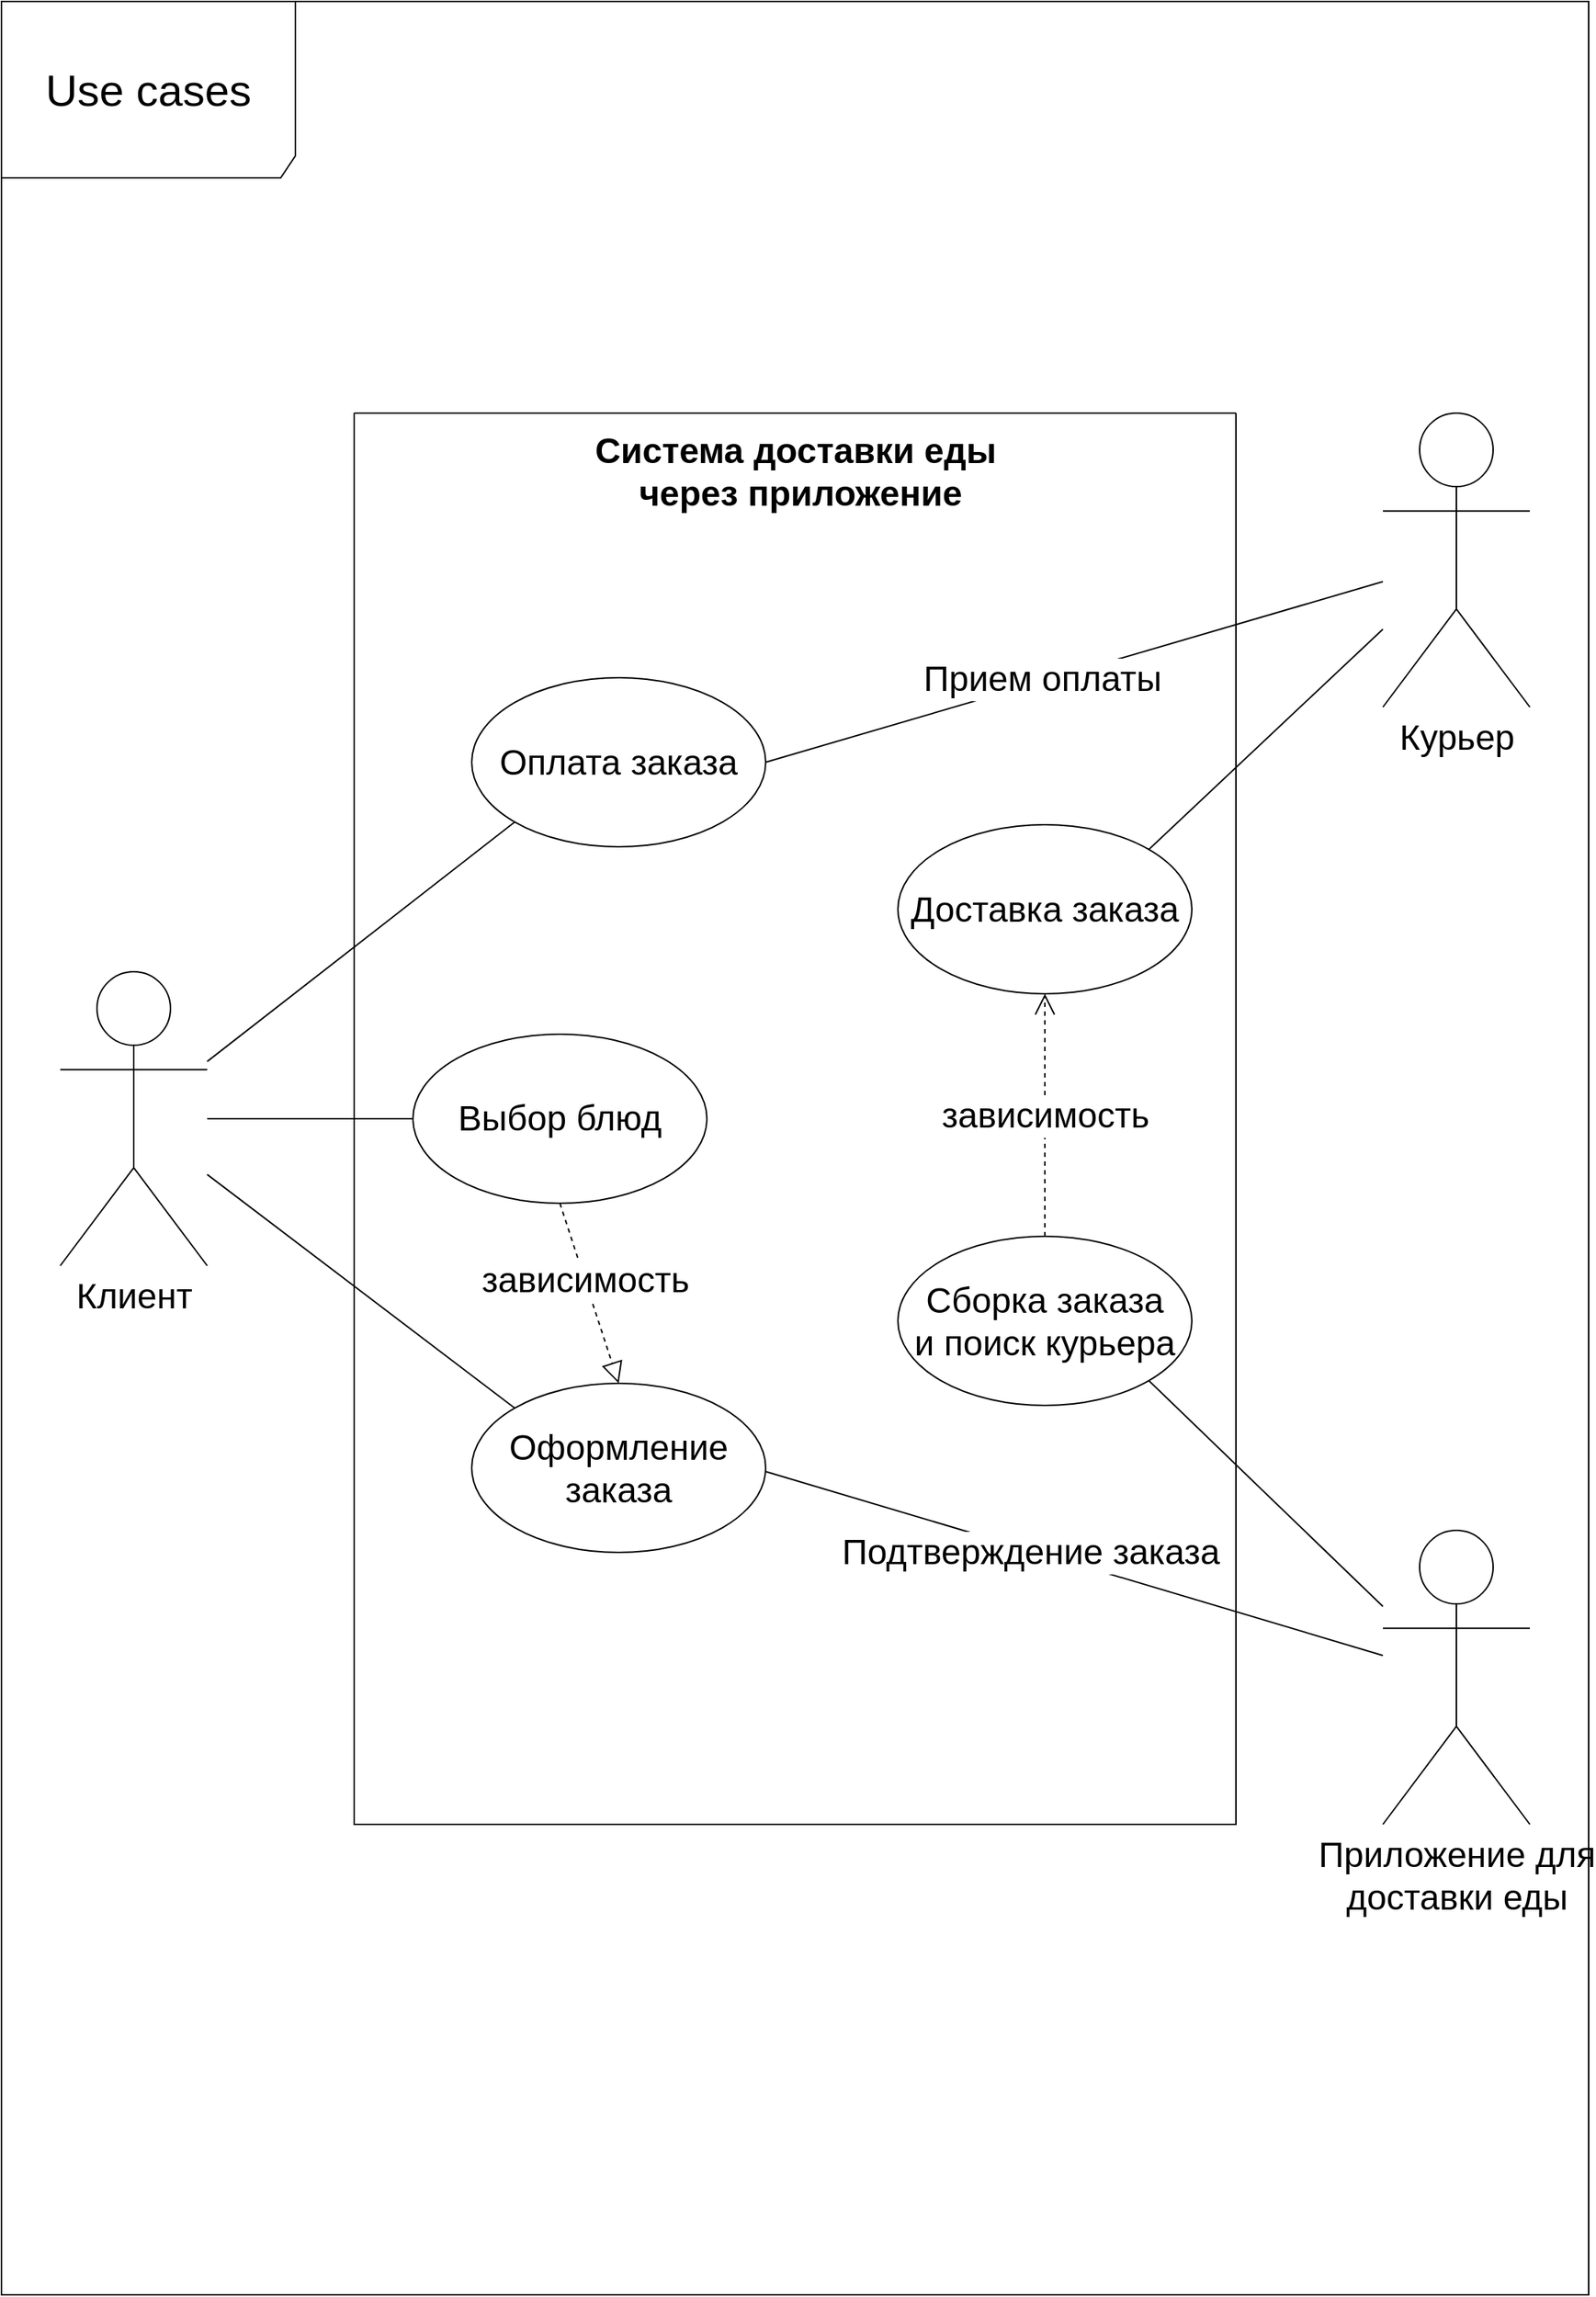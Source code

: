 <mxfile version="24.4.9" type="device" pages="5">
  <diagram id="RNyiHvsn3JSbKHXOfiNb" name="Диаграмма вариантов использования">
    <mxGraphModel dx="2533" dy="1449" grid="1" gridSize="10" guides="1" tooltips="1" connect="1" arrows="1" fold="1" page="1" pageScale="1" pageWidth="1169" pageHeight="1654" math="0" shadow="0">
      <root>
        <mxCell id="0" />
        <mxCell id="1" parent="0" />
        <mxCell id="wqbfkK2eyEjfnoJ2G-vP-2" value="&lt;font style=&quot;font-size: 30px;&quot;&gt;Use cases&lt;/font&gt;" style="shape=umlFrame;whiteSpace=wrap;html=1;pointerEvents=0;width=200;height=120;" parent="1" vertex="1">
          <mxGeometry x="40" y="40" width="1080" height="1560" as="geometry" />
        </mxCell>
        <mxCell id="wqbfkK2eyEjfnoJ2G-vP-3" value="" style="swimlane;startSize=0;" parent="1" vertex="1">
          <mxGeometry x="280" y="320" width="600" height="960" as="geometry">
            <mxRectangle x="300" y="70" width="50" height="40" as="alternateBounds" />
          </mxGeometry>
        </mxCell>
        <mxCell id="X7RTlZl4MFBYNRGvcZKG-4" value="&lt;font style=&quot;font-size: 24px;&quot;&gt;Выбор блюд&lt;/font&gt;" style="ellipse;whiteSpace=wrap;html=1;" parent="wqbfkK2eyEjfnoJ2G-vP-3" vertex="1">
          <mxGeometry x="40" y="422.5" width="200" height="115" as="geometry" />
        </mxCell>
        <mxCell id="X7RTlZl4MFBYNRGvcZKG-13" value="&lt;font style=&quot;font-size: 24px;&quot;&gt;Оформление заказа&lt;/font&gt;" style="ellipse;whiteSpace=wrap;html=1;" parent="wqbfkK2eyEjfnoJ2G-vP-3" vertex="1">
          <mxGeometry x="80" y="660" width="200" height="115" as="geometry" />
        </mxCell>
        <mxCell id="X7RTlZl4MFBYNRGvcZKG-14" value="&lt;font style=&quot;font-size: 24px;&quot;&gt;Оплата заказа&lt;/font&gt;" style="ellipse;whiteSpace=wrap;html=1;" parent="wqbfkK2eyEjfnoJ2G-vP-3" vertex="1">
          <mxGeometry x="80" y="180" width="200" height="115" as="geometry" />
        </mxCell>
        <mxCell id="X7RTlZl4MFBYNRGvcZKG-19" value="&lt;font style=&quot;font-size: 24px;&quot;&gt;Система доставки еды&lt;/font&gt;&lt;div&gt;&lt;font style=&quot;font-size: 24px;&quot;&gt;&amp;nbsp;через приложение&lt;/font&gt;&lt;/div&gt;" style="text;align=center;fontStyle=1;verticalAlign=middle;spacingLeft=3;spacingRight=3;strokeColor=none;rotatable=0;points=[[0,0.5],[1,0.5]];portConstraint=eastwest;html=1;" parent="wqbfkK2eyEjfnoJ2G-vP-3" vertex="1">
          <mxGeometry x="160" width="280" height="80" as="geometry" />
        </mxCell>
        <mxCell id="X7RTlZl4MFBYNRGvcZKG-22" value="" style="endArrow=none;html=1;rounded=0;" parent="wqbfkK2eyEjfnoJ2G-vP-3" target="X7RTlZl4MFBYNRGvcZKG-3" edge="1">
          <mxGeometry width="50" height="50" relative="1" as="geometry">
            <mxPoint x="280" y="720" as="sourcePoint" />
            <mxPoint x="330" y="670" as="targetPoint" />
          </mxGeometry>
        </mxCell>
        <mxCell id="X7RTlZl4MFBYNRGvcZKG-23" value="&lt;font style=&quot;font-size: 24px;&quot;&gt;Подтверждение заказа&lt;/font&gt;" style="edgeLabel;html=1;align=center;verticalAlign=middle;resizable=0;points=[];rotation=0;" parent="X7RTlZl4MFBYNRGvcZKG-22" vertex="1" connectable="0">
          <mxGeometry x="-0.02" y="-2" relative="1" as="geometry">
            <mxPoint x="-25" y="-8" as="offset" />
          </mxGeometry>
        </mxCell>
        <mxCell id="X7RTlZl4MFBYNRGvcZKG-26" value="" style="endArrow=block;dashed=1;endFill=0;endSize=12;html=1;rounded=0;exitX=0.5;exitY=1;exitDx=0;exitDy=0;entryX=0.5;entryY=0;entryDx=0;entryDy=0;" parent="wqbfkK2eyEjfnoJ2G-vP-3" source="X7RTlZl4MFBYNRGvcZKG-4" target="X7RTlZl4MFBYNRGvcZKG-13" edge="1">
          <mxGeometry width="160" relative="1" as="geometry">
            <mxPoint x="210" y="600" as="sourcePoint" />
            <mxPoint x="370" y="600" as="targetPoint" />
          </mxGeometry>
        </mxCell>
        <mxCell id="X7RTlZl4MFBYNRGvcZKG-27" value="&lt;font style=&quot;font-size: 24px;&quot;&gt;зависимость&lt;/font&gt;" style="edgeLabel;html=1;align=center;verticalAlign=middle;resizable=0;points=[];rotation=0;" parent="X7RTlZl4MFBYNRGvcZKG-26" vertex="1" connectable="0">
          <mxGeometry x="-0.143" relative="1" as="geometry">
            <mxPoint as="offset" />
          </mxGeometry>
        </mxCell>
        <mxCell id="X7RTlZl4MFBYNRGvcZKG-28" value="&lt;font style=&quot;font-size: 24px;&quot;&gt;Доставка заказа&lt;/font&gt;" style="ellipse;whiteSpace=wrap;html=1;" parent="wqbfkK2eyEjfnoJ2G-vP-3" vertex="1">
          <mxGeometry x="370" y="280" width="200" height="115" as="geometry" />
        </mxCell>
        <mxCell id="X7RTlZl4MFBYNRGvcZKG-30" value="&lt;font style=&quot;font-size: 24px;&quot;&gt;Сборка заказа&lt;/font&gt;&lt;div&gt;&lt;font style=&quot;font-size: 24px;&quot;&gt;и поиск курьера&lt;/font&gt;&lt;/div&gt;" style="ellipse;whiteSpace=wrap;html=1;" parent="wqbfkK2eyEjfnoJ2G-vP-3" vertex="1">
          <mxGeometry x="370" y="560" width="200" height="115" as="geometry" />
        </mxCell>
        <mxCell id="X7RTlZl4MFBYNRGvcZKG-32" value="&lt;font style=&quot;font-size: 24px;&quot;&gt;зависимость&lt;/font&gt;" style="endArrow=open;endSize=12;dashed=1;html=1;rounded=0;exitX=0.5;exitY=0;exitDx=0;exitDy=0;entryX=0.5;entryY=1;entryDx=0;entryDy=0;" parent="wqbfkK2eyEjfnoJ2G-vP-3" source="X7RTlZl4MFBYNRGvcZKG-30" target="X7RTlZl4MFBYNRGvcZKG-28" edge="1">
          <mxGeometry width="160" relative="1" as="geometry">
            <mxPoint x="490" y="520" as="sourcePoint" />
            <mxPoint x="650" y="520" as="targetPoint" />
          </mxGeometry>
        </mxCell>
        <mxCell id="X7RTlZl4MFBYNRGvcZKG-1" value="&lt;font style=&quot;font-size: 24px;&quot;&gt;Клиент&lt;/font&gt;" style="shape=umlActor;verticalLabelPosition=bottom;verticalAlign=top;html=1;" parent="1" vertex="1">
          <mxGeometry x="80" y="700" width="100" height="200" as="geometry" />
        </mxCell>
        <mxCell id="X7RTlZl4MFBYNRGvcZKG-2" value="&lt;font style=&quot;font-size: 24px;&quot;&gt;Курьер&lt;/font&gt;&lt;div&gt;&lt;br&gt;&lt;/div&gt;" style="shape=umlActor;verticalLabelPosition=bottom;verticalAlign=top;html=1;" parent="1" vertex="1">
          <mxGeometry x="980" y="320" width="100" height="200" as="geometry" />
        </mxCell>
        <mxCell id="X7RTlZl4MFBYNRGvcZKG-3" value="&lt;font style=&quot;font-size: 24px;&quot;&gt;Приложение для&lt;/font&gt;&lt;div&gt;&lt;font style=&quot;font-size: 24px;&quot;&gt;доставки еды&lt;/font&gt;&lt;/div&gt;" style="shape=umlActor;verticalLabelPosition=bottom;verticalAlign=top;html=1;" parent="1" vertex="1">
          <mxGeometry x="980" y="1080" width="100" height="200" as="geometry" />
        </mxCell>
        <mxCell id="X7RTlZl4MFBYNRGvcZKG-12" value="" style="endArrow=none;html=1;rounded=0;entryX=0;entryY=0.5;entryDx=0;entryDy=0;" parent="1" source="X7RTlZl4MFBYNRGvcZKG-1" target="X7RTlZl4MFBYNRGvcZKG-4" edge="1">
          <mxGeometry width="50" height="50" relative="1" as="geometry">
            <mxPoint x="230" y="852" as="sourcePoint" />
            <mxPoint x="280" y="802" as="targetPoint" />
          </mxGeometry>
        </mxCell>
        <mxCell id="X7RTlZl4MFBYNRGvcZKG-17" value="" style="endArrow=none;html=1;rounded=0;entryX=0;entryY=1;entryDx=0;entryDy=0;" parent="1" source="X7RTlZl4MFBYNRGvcZKG-1" target="X7RTlZl4MFBYNRGvcZKG-14" edge="1">
          <mxGeometry width="50" height="50" relative="1" as="geometry">
            <mxPoint x="180" y="800" as="sourcePoint" />
            <mxPoint x="230" y="750" as="targetPoint" />
          </mxGeometry>
        </mxCell>
        <mxCell id="X7RTlZl4MFBYNRGvcZKG-18" value="" style="endArrow=none;html=1;rounded=0;exitX=0;exitY=0;exitDx=0;exitDy=0;" parent="1" source="X7RTlZl4MFBYNRGvcZKG-13" target="X7RTlZl4MFBYNRGvcZKG-1" edge="1">
          <mxGeometry width="50" height="50" relative="1" as="geometry">
            <mxPoint x="180" y="850" as="sourcePoint" />
            <mxPoint x="180" y="800" as="targetPoint" />
          </mxGeometry>
        </mxCell>
        <mxCell id="X7RTlZl4MFBYNRGvcZKG-20" value="" style="endArrow=none;html=1;rounded=0;exitX=1;exitY=0.5;exitDx=0;exitDy=0;" parent="1" source="X7RTlZl4MFBYNRGvcZKG-14" target="X7RTlZl4MFBYNRGvcZKG-2" edge="1">
          <mxGeometry width="50" height="50" relative="1" as="geometry">
            <mxPoint x="560" y="560" as="sourcePoint" />
            <mxPoint x="610" y="510" as="targetPoint" />
          </mxGeometry>
        </mxCell>
        <mxCell id="X7RTlZl4MFBYNRGvcZKG-21" value="&lt;font style=&quot;font-size: 24px;&quot;&gt;Прием оплаты&lt;/font&gt;" style="edgeLabel;html=1;align=center;verticalAlign=middle;resizable=0;points=[];rotation=0;" parent="X7RTlZl4MFBYNRGvcZKG-20" vertex="1" connectable="0">
          <mxGeometry x="-0.106" y="-2" relative="1" as="geometry">
            <mxPoint y="-4" as="offset" />
          </mxGeometry>
        </mxCell>
        <mxCell id="X7RTlZl4MFBYNRGvcZKG-29" value="" style="endArrow=none;html=1;rounded=0;exitX=1;exitY=0;exitDx=0;exitDy=0;" parent="1" source="X7RTlZl4MFBYNRGvcZKG-28" target="X7RTlZl4MFBYNRGvcZKG-2" edge="1">
          <mxGeometry width="50" height="50" relative="1" as="geometry">
            <mxPoint x="890" y="550" as="sourcePoint" />
            <mxPoint x="940" y="500" as="targetPoint" />
          </mxGeometry>
        </mxCell>
        <mxCell id="X7RTlZl4MFBYNRGvcZKG-31" value="" style="endArrow=none;html=1;rounded=0;exitX=1;exitY=1;exitDx=0;exitDy=0;" parent="1" source="X7RTlZl4MFBYNRGvcZKG-30" target="X7RTlZl4MFBYNRGvcZKG-3" edge="1">
          <mxGeometry width="50" height="50" relative="1" as="geometry">
            <mxPoint x="760" y="1060" as="sourcePoint" />
            <mxPoint x="810" y="1010" as="targetPoint" />
          </mxGeometry>
        </mxCell>
      </root>
    </mxGraphModel>
  </diagram>
  <diagram id="G9vaexUMAiHVjo127bpS" name="Диаграмма последовательности">
    <mxGraphModel dx="1239" dy="1383" grid="1" gridSize="10" guides="1" tooltips="1" connect="1" arrows="1" fold="1" page="1" pageScale="1" pageWidth="1169" pageHeight="1654" math="0" shadow="0">
      <root>
        <mxCell id="0" />
        <mxCell id="1" parent="0" />
        <mxCell id="K_4vhsPOtHHyFVv82Tzt-2" value="&lt;font style=&quot;font-size: 24px;&quot;&gt;:Клиент&lt;/font&gt;" style="rounded=0;whiteSpace=wrap;html=1;" vertex="1" parent="1">
          <mxGeometry x="80" y="440" width="200" height="120" as="geometry" />
        </mxCell>
        <mxCell id="K_4vhsPOtHHyFVv82Tzt-4" value="&lt;font style=&quot;font-size: 24px;&quot;&gt;:Курьер&lt;/font&gt;" style="rounded=0;whiteSpace=wrap;html=1;" vertex="1" parent="1">
          <mxGeometry x="480" y="440" width="200" height="120" as="geometry" />
        </mxCell>
        <mxCell id="K_4vhsPOtHHyFVv82Tzt-5" value="&lt;font style=&quot;font-size: 24px;&quot;&gt;:Приложение&lt;/font&gt;" style="rounded=0;whiteSpace=wrap;html=1;" vertex="1" parent="1">
          <mxGeometry x="880" y="440" width="200" height="120" as="geometry" />
        </mxCell>
        <mxCell id="K_4vhsPOtHHyFVv82Tzt-6" value="" style="endArrow=none;dashed=1;html=1;dashPattern=1 3;strokeWidth=2;rounded=0;entryX=0.5;entryY=1;entryDx=0;entryDy=0;" edge="1" parent="1" target="K_4vhsPOtHHyFVv82Tzt-2">
          <mxGeometry width="50" height="50" relative="1" as="geometry">
            <mxPoint x="180" y="1000" as="sourcePoint" />
            <mxPoint x="720" y="550" as="targetPoint" />
          </mxGeometry>
        </mxCell>
        <mxCell id="K_4vhsPOtHHyFVv82Tzt-7" value="" style="endArrow=none;dashed=1;html=1;dashPattern=1 3;strokeWidth=2;rounded=0;entryX=0.5;entryY=1;entryDx=0;entryDy=0;" edge="1" parent="1">
          <mxGeometry width="50" height="50" relative="1" as="geometry">
            <mxPoint x="579.17" y="1000" as="sourcePoint" />
            <mxPoint x="579.17" y="560" as="targetPoint" />
          </mxGeometry>
        </mxCell>
        <mxCell id="K_4vhsPOtHHyFVv82Tzt-8" value="" style="endArrow=none;dashed=1;html=1;dashPattern=1 3;strokeWidth=2;rounded=0;entryX=0.5;entryY=1;entryDx=0;entryDy=0;" edge="1" parent="1">
          <mxGeometry width="50" height="50" relative="1" as="geometry">
            <mxPoint x="979.17" y="1000" as="sourcePoint" />
            <mxPoint x="979.17" y="560" as="targetPoint" />
          </mxGeometry>
        </mxCell>
        <mxCell id="K_4vhsPOtHHyFVv82Tzt-9" value="" style="endArrow=classic;html=1;rounded=0;" edge="1" parent="1">
          <mxGeometry width="50" height="50" relative="1" as="geometry">
            <mxPoint x="180" y="640" as="sourcePoint" />
            <mxPoint x="980" y="640" as="targetPoint" />
          </mxGeometry>
        </mxCell>
        <mxCell id="K_4vhsPOtHHyFVv82Tzt-10" value="&lt;font style=&quot;font-size: 14px;&quot;&gt;Оформляет и оплачивает заказ&lt;/font&gt;" style="text;align=center;fontStyle=1;verticalAlign=middle;spacingLeft=3;spacingRight=3;strokeColor=none;rotatable=0;points=[[0,0.5],[1,0.5]];portConstraint=eastwest;html=1;" vertex="1" parent="1">
          <mxGeometry x="350" y="590" width="80" height="26" as="geometry" />
        </mxCell>
        <mxCell id="K_4vhsPOtHHyFVv82Tzt-11" value="&lt;font style=&quot;font-size: 14px;&quot;&gt;Подтверждает заказ, передает ресторану,&lt;/font&gt;&lt;div&gt;&lt;font style=&quot;font-size: 14px;&quot;&gt;назначает курьера и выдает ему заказ&lt;/font&gt;&lt;/div&gt;" style="text;align=center;fontStyle=1;verticalAlign=middle;spacingLeft=3;spacingRight=3;strokeColor=none;rotatable=0;points=[[0,0.5],[1,0.5]];portConstraint=eastwest;html=1;" vertex="1" parent="1">
          <mxGeometry x="740" y="670" width="80" height="26" as="geometry" />
        </mxCell>
        <mxCell id="K_4vhsPOtHHyFVv82Tzt-12" value="" style="endArrow=classic;html=1;rounded=0;" edge="1" parent="1">
          <mxGeometry width="50" height="50" relative="1" as="geometry">
            <mxPoint x="980" y="720" as="sourcePoint" />
            <mxPoint x="580" y="720" as="targetPoint" />
          </mxGeometry>
        </mxCell>
        <mxCell id="K_4vhsPOtHHyFVv82Tzt-13" value="" style="endArrow=classic;html=1;rounded=0;" edge="1" parent="1">
          <mxGeometry width="50" height="50" relative="1" as="geometry">
            <mxPoint x="580" y="800" as="sourcePoint" />
            <mxPoint x="180" y="800" as="targetPoint" />
          </mxGeometry>
        </mxCell>
        <mxCell id="K_4vhsPOtHHyFVv82Tzt-14" value="&lt;span style=&quot;font-size: 14px;&quot;&gt;Доставка заказа&lt;/span&gt;" style="text;align=center;fontStyle=1;verticalAlign=middle;spacingLeft=3;spacingRight=3;strokeColor=none;rotatable=0;points=[[0,0.5],[1,0.5]];portConstraint=eastwest;html=1;" vertex="1" parent="1">
          <mxGeometry x="350" y="750" width="80" height="26" as="geometry" />
        </mxCell>
        <mxCell id="K_4vhsPOtHHyFVv82Tzt-15" value="" style="endArrow=classic;html=1;rounded=0;" edge="1" parent="1">
          <mxGeometry width="50" height="50" relative="1" as="geometry">
            <mxPoint x="580" y="880" as="sourcePoint" />
            <mxPoint x="980" y="880" as="targetPoint" />
          </mxGeometry>
        </mxCell>
        <mxCell id="K_4vhsPOtHHyFVv82Tzt-16" value="&lt;font style=&quot;font-size: 14px;&quot;&gt;Закрытие заказа&lt;/font&gt;" style="text;align=center;fontStyle=1;verticalAlign=middle;spacingLeft=3;spacingRight=3;strokeColor=none;rotatable=0;points=[[0,0.5],[1,0.5]];portConstraint=eastwest;html=1;" vertex="1" parent="1">
          <mxGeometry x="740" y="827" width="80" height="26" as="geometry" />
        </mxCell>
        <mxCell id="K_4vhsPOtHHyFVv82Tzt-17" value="" style="endArrow=classic;html=1;rounded=0;" edge="1" parent="1">
          <mxGeometry width="50" height="50" relative="1" as="geometry">
            <mxPoint x="180" y="960" as="sourcePoint" />
            <mxPoint x="980" y="960" as="targetPoint" />
          </mxGeometry>
        </mxCell>
        <mxCell id="K_4vhsPOtHHyFVv82Tzt-18" value="&lt;font style=&quot;font-size: 14px;&quot;&gt;Подтверждение получения заказа&lt;/font&gt;" style="text;align=center;fontStyle=1;verticalAlign=middle;spacingLeft=3;spacingRight=3;strokeColor=none;rotatable=0;points=[[0,0.5],[1,0.5]];portConstraint=eastwest;html=1;" vertex="1" parent="1">
          <mxGeometry x="350" y="910" width="80" height="26" as="geometry" />
        </mxCell>
      </root>
    </mxGraphModel>
  </diagram>
  <diagram name="Диаграмма состояний заказа" id="GkA0v80mf-mB7PMir02T">
    <mxGraphModel dx="1239" dy="1383" grid="1" gridSize="10" guides="1" tooltips="1" connect="1" arrows="1" fold="1" page="1" pageScale="1" pageWidth="1169" pageHeight="1654" math="0" shadow="0">
      <root>
        <mxCell id="0" />
        <mxCell id="1" parent="0" />
        <mxCell id="teliJcFGvKFgrDgk7aVS-27" value="" style="edgeStyle=orthogonalEdgeStyle;rounded=0;orthogonalLoop=1;jettySize=auto;html=1;" edge="1" parent="1">
          <mxGeometry relative="1" as="geometry">
            <mxPoint x="160" y="420" as="sourcePoint" />
            <mxPoint x="280" y="420" as="targetPoint" />
          </mxGeometry>
        </mxCell>
        <mxCell id="teliJcFGvKFgrDgk7aVS-28" style="edgeStyle=orthogonalEdgeStyle;rounded=0;orthogonalLoop=1;jettySize=auto;html=1;entryX=0;entryY=0.5;entryDx=0;entryDy=0;" edge="1" parent="1">
          <mxGeometry relative="1" as="geometry">
            <mxPoint x="400" y="420" as="sourcePoint" />
            <mxPoint x="520" y="420" as="targetPoint" />
          </mxGeometry>
        </mxCell>
        <mxCell id="teliJcFGvKFgrDgk7aVS-29" style="edgeStyle=orthogonalEdgeStyle;rounded=0;orthogonalLoop=1;jettySize=auto;html=1;entryX=0;entryY=0.5;entryDx=0;entryDy=0;" edge="1" parent="1">
          <mxGeometry relative="1" as="geometry">
            <mxPoint x="640" y="420" as="sourcePoint" />
            <mxPoint x="760" y="420" as="targetPoint" />
          </mxGeometry>
        </mxCell>
        <mxCell id="teliJcFGvKFgrDgk7aVS-30" style="edgeStyle=orthogonalEdgeStyle;rounded=0;orthogonalLoop=1;jettySize=auto;html=1;entryX=0;entryY=0.5;entryDx=0;entryDy=0;" edge="1" parent="1">
          <mxGeometry relative="1" as="geometry">
            <mxPoint x="880" y="420" as="sourcePoint" />
            <mxPoint x="1000" y="420" as="targetPoint" />
          </mxGeometry>
        </mxCell>
        <mxCell id="teliJcFGvKFgrDgk7aVS-18" style="edgeStyle=orthogonalEdgeStyle;rounded=0;orthogonalLoop=1;jettySize=auto;html=1;exitX=0.5;exitY=1;exitDx=0;exitDy=0;" edge="1" parent="1">
          <mxGeometry relative="1" as="geometry">
            <mxPoint x="820" y="450" as="sourcePoint" />
            <mxPoint x="820" y="450" as="targetPoint" />
          </mxGeometry>
        </mxCell>
        <mxCell id="teliJcFGvKFgrDgk7aVS-31" style="edgeStyle=orthogonalEdgeStyle;rounded=0;orthogonalLoop=1;jettySize=auto;html=1;entryX=0.5;entryY=1;entryDx=0;entryDy=0;" edge="1" parent="1" target="teliJcFGvKFgrDgk7aVS-22">
          <mxGeometry relative="1" as="geometry">
            <mxPoint x="1060" y="390" as="sourcePoint" />
          </mxGeometry>
        </mxCell>
        <mxCell id="teliJcFGvKFgrDgk7aVS-22" value="" style="ellipse;html=1;shape=endState;fillColor=#000000;strokeColor=#ff0000;" vertex="1" parent="1">
          <mxGeometry x="1045" y="300" width="30" height="30" as="geometry" />
        </mxCell>
        <mxCell id="teliJcFGvKFgrDgk7aVS-23" style="edgeStyle=orthogonalEdgeStyle;rounded=0;orthogonalLoop=1;jettySize=auto;html=1;exitX=0.5;exitY=1;exitDx=0;exitDy=0;" edge="1" parent="1">
          <mxGeometry relative="1" as="geometry">
            <mxPoint x="100" y="450" as="sourcePoint" />
            <mxPoint x="100" y="450" as="targetPoint" />
          </mxGeometry>
        </mxCell>
        <mxCell id="teliJcFGvKFgrDgk7aVS-24" value="" style="ellipse;html=1;shape=startState;fillColor=#000000;strokeColor=#ff0000;" vertex="1" parent="1">
          <mxGeometry x="85" y="300" width="30" height="30" as="geometry" />
        </mxCell>
        <mxCell id="teliJcFGvKFgrDgk7aVS-25" value="" style="edgeStyle=orthogonalEdgeStyle;html=1;verticalAlign=bottom;endArrow=open;endSize=8;strokeColor=#ff0000;rounded=0;" edge="1" source="teliJcFGvKFgrDgk7aVS-24" parent="1">
          <mxGeometry relative="1" as="geometry">
            <mxPoint x="100" y="390" as="targetPoint" />
          </mxGeometry>
        </mxCell>
        <mxCell id="teliJcFGvKFgrDgk7aVS-32" value="&lt;font style=&quot;font-size: 12px;&quot;&gt;Оплата заказа&lt;/font&gt;" style="text;strokeColor=none;fillColor=none;html=1;fontSize=24;fontStyle=1;verticalAlign=middle;align=center;" vertex="1" parent="1">
          <mxGeometry x="170" y="350" width="100" height="40" as="geometry" />
        </mxCell>
        <mxCell id="teliJcFGvKFgrDgk7aVS-33" value="&lt;font style=&quot;font-size: 12px;&quot;&gt;Приготовление&lt;/font&gt;&lt;span style=&quot;font-size: 12px; background-color: initial;&quot;&gt;&amp;nbsp;заказа&lt;/span&gt;" style="text;strokeColor=none;fillColor=none;html=1;fontSize=24;fontStyle=1;verticalAlign=middle;align=center;" vertex="1" parent="1">
          <mxGeometry x="410" y="350" width="100" height="40" as="geometry" />
        </mxCell>
        <mxCell id="teliJcFGvKFgrDgk7aVS-34" value="&lt;font style=&quot;font-size: 12px;&quot;&gt;Передача заказа курьеру&lt;/font&gt;" style="text;strokeColor=none;fillColor=none;html=1;fontSize=24;fontStyle=1;verticalAlign=middle;align=center;" vertex="1" parent="1">
          <mxGeometry x="650" y="350" width="100" height="40" as="geometry" />
        </mxCell>
        <mxCell id="teliJcFGvKFgrDgk7aVS-35" value="&lt;font style=&quot;font-size: 12px;&quot;&gt;Передача заказа клиенту&lt;/font&gt;" style="text;strokeColor=none;fillColor=none;html=1;fontSize=24;fontStyle=1;verticalAlign=middle;align=center;" vertex="1" parent="1">
          <mxGeometry x="890" y="350" width="100" height="40" as="geometry" />
        </mxCell>
        <mxCell id="teliJcFGvKFgrDgk7aVS-36" value="Создан" style="rounded=1;whiteSpace=wrap;html=1;" vertex="1" parent="1">
          <mxGeometry x="40" y="390" width="120" height="60" as="geometry" />
        </mxCell>
        <mxCell id="teliJcFGvKFgrDgk7aVS-37" value="В обработке" style="rounded=1;whiteSpace=wrap;html=1;" vertex="1" parent="1">
          <mxGeometry x="280" y="390" width="120" height="60" as="geometry" />
        </mxCell>
        <mxCell id="teliJcFGvKFgrDgk7aVS-38" value="Готовится к доставке" style="rounded=1;whiteSpace=wrap;html=1;" vertex="1" parent="1">
          <mxGeometry x="520" y="390" width="120" height="60" as="geometry" />
        </mxCell>
        <mxCell id="teliJcFGvKFgrDgk7aVS-39" value="На доставке" style="rounded=1;whiteSpace=wrap;html=1;" vertex="1" parent="1">
          <mxGeometry x="760" y="390" width="120" height="60" as="geometry" />
        </mxCell>
        <mxCell id="teliJcFGvKFgrDgk7aVS-40" value="Доставлен" style="rounded=1;whiteSpace=wrap;html=1;" vertex="1" parent="1">
          <mxGeometry x="1000" y="390" width="120" height="60" as="geometry" />
        </mxCell>
      </root>
    </mxGraphModel>
  </diagram>
  <diagram id="6Yarxuc8tI2pEMtDQE-m" name="Диаграмма деятельности">
    <mxGraphModel dx="1239" dy="1383" grid="1" gridSize="10" guides="1" tooltips="1" connect="1" arrows="1" fold="1" page="1" pageScale="1" pageWidth="1169" pageHeight="1654" math="0" shadow="0">
      <root>
        <mxCell id="0" />
        <mxCell id="1" parent="0" />
        <mxCell id="GtKKahurEuzS48HFBhFl-7" value="" style="ellipse;html=1;shape=startState;fillColor=#000000;strokeColor=#ff0000;" vertex="1" parent="1">
          <mxGeometry x="40" y="760" width="40" height="40" as="geometry" />
        </mxCell>
        <mxCell id="GtKKahurEuzS48HFBhFl-8" value="" style="edgeStyle=orthogonalEdgeStyle;html=1;verticalAlign=bottom;endArrow=open;endSize=8;strokeColor=#ff0000;rounded=0;exitX=1;exitY=0.5;exitDx=0;exitDy=0;" edge="1" source="GtKKahurEuzS48HFBhFl-7" parent="1">
          <mxGeometry relative="1" as="geometry">
            <mxPoint x="160" y="780" as="targetPoint" />
          </mxGeometry>
        </mxCell>
        <mxCell id="GtKKahurEuzS48HFBhFl-9" value="&lt;font style=&quot;font-size: 16px;&quot;&gt;Добавление блюд&lt;/font&gt;&lt;div&gt;&lt;font size=&quot;3&quot;&gt;в корзину заказа&lt;/font&gt;&lt;/div&gt;" style="rounded=1;whiteSpace=wrap;html=1;" vertex="1" parent="1">
          <mxGeometry x="160" y="740" width="160" height="80" as="geometry" />
        </mxCell>
        <mxCell id="GtKKahurEuzS48HFBhFl-10" value="" style="endArrow=classic;html=1;rounded=0;exitX=1;exitY=0.5;exitDx=0;exitDy=0;" edge="1" parent="1" source="GtKKahurEuzS48HFBhFl-9">
          <mxGeometry width="50" height="50" relative="1" as="geometry">
            <mxPoint x="540" y="890" as="sourcePoint" />
            <mxPoint x="400" y="780" as="targetPoint" />
          </mxGeometry>
        </mxCell>
        <mxCell id="GtKKahurEuzS48HFBhFl-18" style="edgeStyle=orthogonalEdgeStyle;rounded=0;orthogonalLoop=1;jettySize=auto;html=1;" edge="1" parent="1" source="GtKKahurEuzS48HFBhFl-14" target="GtKKahurEuzS48HFBhFl-15">
          <mxGeometry relative="1" as="geometry" />
        </mxCell>
        <mxCell id="GtKKahurEuzS48HFBhFl-14" value="&lt;font size=&quot;3&quot;&gt;Подтверждение&lt;/font&gt;&lt;div&gt;&lt;font size=&quot;3&quot;&gt;заказа&lt;/font&gt;&lt;/div&gt;" style="rounded=1;whiteSpace=wrap;html=1;" vertex="1" parent="1">
          <mxGeometry x="400" y="740" width="160" height="80" as="geometry" />
        </mxCell>
        <mxCell id="GtKKahurEuzS48HFBhFl-15" value="&lt;font style=&quot;font-size: 16px;&quot;&gt;Заказ&lt;/font&gt;&lt;div&gt;&lt;font style=&quot;font-size: 16px;&quot;&gt;сформирован верно?&lt;/font&gt;&lt;/div&gt;" style="rhombus;whiteSpace=wrap;html=1;fontColor=#000000;fillColor=#ffffc0;strokeColor=#ff0000;" vertex="1" parent="1">
          <mxGeometry x="625" y="732.5" width="160" height="95" as="geometry" />
        </mxCell>
        <mxCell id="GtKKahurEuzS48HFBhFl-16" value="no" style="edgeStyle=orthogonalEdgeStyle;html=1;align=left;verticalAlign=bottom;endArrow=open;endSize=8;strokeColor=#ff0000;rounded=0;exitX=0.5;exitY=0;exitDx=0;exitDy=0;" edge="1" source="GtKKahurEuzS48HFBhFl-15" parent="1">
          <mxGeometry x="-1" relative="1" as="geometry">
            <mxPoint x="705" y="680" as="targetPoint" />
          </mxGeometry>
        </mxCell>
        <mxCell id="GtKKahurEuzS48HFBhFl-17" value="yes" style="edgeStyle=orthogonalEdgeStyle;html=1;align=left;verticalAlign=top;endArrow=open;endSize=8;strokeColor=#ff0000;rounded=0;" edge="1" source="GtKKahurEuzS48HFBhFl-15" parent="1">
          <mxGeometry x="-1" relative="1" as="geometry">
            <mxPoint x="840" y="780" as="targetPoint" />
          </mxGeometry>
        </mxCell>
        <mxCell id="GtKKahurEuzS48HFBhFl-20" style="edgeStyle=orthogonalEdgeStyle;rounded=0;orthogonalLoop=1;jettySize=auto;html=1;entryX=0.5;entryY=0;entryDx=0;entryDy=0;" edge="1" parent="1" source="GtKKahurEuzS48HFBhFl-19" target="GtKKahurEuzS48HFBhFl-14">
          <mxGeometry relative="1" as="geometry" />
        </mxCell>
        <mxCell id="GtKKahurEuzS48HFBhFl-19" value="&lt;font size=&quot;3&quot;&gt;Изменение блюд&lt;/font&gt;&lt;div&gt;&lt;font size=&quot;3&quot;&gt;в корзине&lt;/font&gt;&lt;/div&gt;" style="rounded=1;whiteSpace=wrap;html=1;" vertex="1" parent="1">
          <mxGeometry x="625" y="600" width="160" height="80" as="geometry" />
        </mxCell>
        <mxCell id="GtKKahurEuzS48HFBhFl-22" style="edgeStyle=orthogonalEdgeStyle;rounded=0;orthogonalLoop=1;jettySize=auto;html=1;entryX=0.5;entryY=0;entryDx=0;entryDy=0;" edge="1" parent="1" source="GtKKahurEuzS48HFBhFl-21" target="GtKKahurEuzS48HFBhFl-28">
          <mxGeometry relative="1" as="geometry">
            <mxPoint x="920" y="880" as="targetPoint" />
          </mxGeometry>
        </mxCell>
        <mxCell id="GtKKahurEuzS48HFBhFl-21" value="&lt;font size=&quot;3&quot;&gt;Оплата заказа&lt;/font&gt;" style="rounded=1;whiteSpace=wrap;html=1;" vertex="1" parent="1">
          <mxGeometry x="840" y="740" width="160" height="80" as="geometry" />
        </mxCell>
        <mxCell id="GtKKahurEuzS48HFBhFl-31" style="edgeStyle=orthogonalEdgeStyle;rounded=0;orthogonalLoop=1;jettySize=auto;html=1;entryX=1;entryY=0.5;entryDx=0;entryDy=0;" edge="1" parent="1" source="GtKKahurEuzS48HFBhFl-28" target="GtKKahurEuzS48HFBhFl-30">
          <mxGeometry relative="1" as="geometry" />
        </mxCell>
        <mxCell id="GtKKahurEuzS48HFBhFl-28" value="" style="rhombus;whiteSpace=wrap;html=1;" vertex="1" parent="1">
          <mxGeometry x="890" y="897.5" width="60" height="80" as="geometry" />
        </mxCell>
        <mxCell id="GtKKahurEuzS48HFBhFl-33" style="edgeStyle=orthogonalEdgeStyle;rounded=0;orthogonalLoop=1;jettySize=auto;html=1;" edge="1" parent="1" source="GtKKahurEuzS48HFBhFl-30" target="GtKKahurEuzS48HFBhFl-32">
          <mxGeometry relative="1" as="geometry" />
        </mxCell>
        <mxCell id="GtKKahurEuzS48HFBhFl-30" value="&lt;font size=&quot;3&quot;&gt;Выдача задачи курьеру&lt;/font&gt;" style="rounded=1;whiteSpace=wrap;html=1;" vertex="1" parent="1">
          <mxGeometry x="640" y="897.5" width="160" height="80" as="geometry" />
        </mxCell>
        <mxCell id="GtKKahurEuzS48HFBhFl-42" style="edgeStyle=orthogonalEdgeStyle;rounded=0;orthogonalLoop=1;jettySize=auto;html=1;entryX=1;entryY=0.5;entryDx=0;entryDy=0;" edge="1" parent="1" source="GtKKahurEuzS48HFBhFl-32" target="GtKKahurEuzS48HFBhFl-39">
          <mxGeometry relative="1" as="geometry" />
        </mxCell>
        <mxCell id="GtKKahurEuzS48HFBhFl-32" value="&lt;font size=&quot;3&quot;&gt;Доставка заказа&lt;/font&gt;" style="rounded=1;whiteSpace=wrap;html=1;" vertex="1" parent="1">
          <mxGeometry x="400" y="897.5" width="160" height="80" as="geometry" />
        </mxCell>
        <mxCell id="GtKKahurEuzS48HFBhFl-39" value="&lt;font style=&quot;font-size: 16px;&quot;&gt;Заказ доставлен?&lt;/font&gt;" style="rhombus;whiteSpace=wrap;html=1;fontColor=#000000;fillColor=#ffffc0;strokeColor=#ff0000;" vertex="1" parent="1">
          <mxGeometry x="160" y="890" width="160" height="95" as="geometry" />
        </mxCell>
        <mxCell id="GtKKahurEuzS48HFBhFl-40" value="no" style="edgeStyle=orthogonalEdgeStyle;html=1;align=left;verticalAlign=bottom;endArrow=open;endSize=8;strokeColor=#ff0000;rounded=0;exitX=0.5;exitY=1;exitDx=0;exitDy=0;" edge="1" source="GtKKahurEuzS48HFBhFl-39" parent="1">
          <mxGeometry x="-0.422" y="5" relative="1" as="geometry">
            <mxPoint x="840" y="1080" as="targetPoint" />
            <Array as="points">
              <mxPoint x="240" y="1050" />
              <mxPoint x="240" y="1050" />
            </Array>
            <mxPoint as="offset" />
          </mxGeometry>
        </mxCell>
        <mxCell id="GtKKahurEuzS48HFBhFl-41" value="yes" style="edgeStyle=orthogonalEdgeStyle;html=1;align=left;verticalAlign=top;endArrow=open;endSize=8;strokeColor=#ff0000;rounded=0;exitX=0;exitY=0.5;exitDx=0;exitDy=0;" edge="1" source="GtKKahurEuzS48HFBhFl-39" parent="1">
          <mxGeometry x="-0.826" y="10" relative="1" as="geometry">
            <mxPoint x="80" y="1057.5" as="targetPoint" />
            <mxPoint as="offset" />
          </mxGeometry>
        </mxCell>
        <mxCell id="GtKKahurEuzS48HFBhFl-44" value="" style="ellipse;html=1;shape=endState;fillColor=#000000;strokeColor=#ff0000;" vertex="1" parent="1">
          <mxGeometry x="60" y="1060" width="40" height="40" as="geometry" />
        </mxCell>
        <mxCell id="GtKKahurEuzS48HFBhFl-46" style="edgeStyle=orthogonalEdgeStyle;rounded=0;orthogonalLoop=1;jettySize=auto;html=1;entryX=0.5;entryY=1;entryDx=0;entryDy=0;" edge="1" parent="1" source="GtKKahurEuzS48HFBhFl-45" target="GtKKahurEuzS48HFBhFl-28">
          <mxGeometry relative="1" as="geometry" />
        </mxCell>
        <mxCell id="GtKKahurEuzS48HFBhFl-45" value="&lt;font size=&quot;3&quot;&gt;Разбирательство с курьером&lt;/font&gt;" style="rounded=1;whiteSpace=wrap;html=1;" vertex="1" parent="1">
          <mxGeometry x="840" y="1040" width="160" height="80" as="geometry" />
        </mxCell>
      </root>
    </mxGraphModel>
  </diagram>
  <diagram id="ZH4My9SQ-pIcHzUaltlB" name="Диаграмма классов">
    <mxGraphModel dx="1802" dy="2011" grid="1" gridSize="10" guides="1" tooltips="1" connect="1" arrows="1" fold="1" page="1" pageScale="1" pageWidth="1169" pageHeight="1654" math="0" shadow="0">
      <root>
        <mxCell id="0" />
        <mxCell id="1" parent="0" />
        <mxCell id="koQKafnFAOBbo9mH46HJ-1" value="Приложение" style="swimlane;fontStyle=0;align=center;verticalAlign=top;childLayout=stackLayout;horizontal=1;startSize=55;horizontalStack=0;resizeParent=1;resizeParentMax=0;resizeLast=0;collapsible=0;marginBottom=0;html=1;whiteSpace=wrap;" vertex="1" parent="1">
          <mxGeometry x="525" y="599" width="140" height="125" as="geometry" />
        </mxCell>
        <mxCell id="koQKafnFAOBbo9mH46HJ-2" value="&lt;div&gt;+Id: int&lt;/div&gt;&lt;div&gt;+Название: string&lt;/div&gt;+Версия: int" style="text;html=1;strokeColor=none;fillColor=none;align=left;verticalAlign=middle;spacingLeft=4;spacingRight=4;overflow=hidden;rotatable=0;points=[[0,0.5],[1,0.5]];portConstraint=eastwest;whiteSpace=wrap;" vertex="1" parent="koQKafnFAOBbo9mH46HJ-1">
          <mxGeometry y="55" width="140" height="45" as="geometry" />
        </mxCell>
        <mxCell id="koQKafnFAOBbo9mH46HJ-3" value="" style="line;strokeWidth=1;fillColor=none;align=left;verticalAlign=middle;spacingTop=-1;spacingLeft=3;spacingRight=3;rotatable=0;labelPosition=right;points=[];portConstraint=eastwest;" vertex="1" parent="koQKafnFAOBbo9mH46HJ-1">
          <mxGeometry y="100" width="140" height="25" as="geometry" />
        </mxCell>
        <mxCell id="koQKafnFAOBbo9mH46HJ-4" value="Курьер" style="swimlane;fontStyle=0;align=center;verticalAlign=top;childLayout=stackLayout;horizontal=1;startSize=55;horizontalStack=0;resizeParent=1;resizeParentMax=0;resizeLast=0;collapsible=0;marginBottom=0;html=1;whiteSpace=wrap;" vertex="1" parent="1">
          <mxGeometry x="735" y="831" width="180" height="225" as="geometry" />
        </mxCell>
        <mxCell id="koQKafnFAOBbo9mH46HJ-5" value="&lt;div&gt;+Id: int&lt;/div&gt;&lt;div&gt;+имя: string&lt;span style=&quot;color: rgba(0, 0, 0, 0); font-family: monospace; font-size: 0px; text-wrap: nowrap; background-color: initial;&quot;&gt;%3CmxGraphModel%3E%3Croot%3E%3CmxCell%20id%3D%220%22%2F%3E%3CmxCell%20id%3D%221%22%20parent%3D%220%22%2F%3E%3CmxCell%20id%3D%222%22%20value%3D%22%D0%9F%D1%80%D0%B8%D0%BB%D0%BE%D0%B6%D0%B5%D0%BD%D0%B8%D0%B5%22%20style%3D%22swimlane%3BfontStyle%3D0%3Balign%3Dcenter%3BverticalAlign%3Dtop%3BchildLayout%3DstackLayout%3Bhorizontal%3D1%3BstartSize%3D55%3BhorizontalStack%3D0%3BresizeParent%3D1%3BresizeParentMax%3D0%3BresizeLast%3D0%3Bcollapsible%3D0%3BmarginBottom%3D0%3Bhtml%3D1%3BwhiteSpace%3Dwrap%3B%22%20vertex%3D%221%22%20parent%3D%221%22%3E%3CmxGeometry%20x%3D%22330%22%20y%3D%22230%22%20width%3D%22140%22%20height%3D%22125%22%20as%3D%22geometry%22%2F%3E%3C%2FmxCell%3E%3CmxCell%20id%3D%223%22%20value%3D%22%26lt%3Bdiv%26gt%3B%2BId%3A%20int%26lt%3B%2Fdiv%26gt%3B%26lt%3Bdiv%26gt%3B%2B%D0%BD%D0%B0%D0%B7%D0%B2%D0%B0%D0%BD%D0%B8%D0%B5%3A%20string%26lt%3B%2Fdiv%26gt%3B%2B%D0%B2%D0%B5%D1%80%D1%81%D0%B8%D1%8F%3A%26amp%3Bnbsp%3B%22%20style%3D%22text%3Bhtml%3D1%3BstrokeColor%3Dnone%3BfillColor%3Dnone%3Balign%3Dleft%3BverticalAlign%3Dmiddle%3BspacingLeft%3D4%3BspacingRight%3D4%3Boverflow%3Dhidden%3Brotatable%3D0%3Bpoints%3D%5B%5B0%2C0.5%5D%2C%5B1%2C0.5%5D%5D%3BportConstraint%3Deastwest%3BwhiteSpace%3Dwrap%3B%22%20vertex%3D%221%22%20parent%3D%222%22%3E%3CmxGeometry%20y%3D%2255%22%20width%3D%22140%22%20height%3D%2245%22%20as%3D%22geometry%22%2F%3E%3C%2FmxCell%3E%3CmxCell%20id%3D%224%22%20value%3D%22%22%20style%3D%22line%3BstrokeWidth%3D1%3BfillColor%3Dnone%3Balign%3Dleft%3BverticalAlign%3Dmiddle%3BspacingTop%3D-1%3BspacingLeft%3D3%3BspacingRight%3D3%3Brotatable%3D0%3BlabelPosition%3Dright%3Bpoints%3D%5B%5D%3BportConstraint%3Deastwest%3B%22%20vertex%3D%221%22%20parent%3D%222%22%3E%3CmxGeometry%20y%3D%22100%22%20width%3D%22140%22%20height%3D%2225%22%20as%3D%22geometry%22%2F%3E%3C%2FmxCell%3E%3C%2Froot%3E%3C%2FmxGraphModel%3E&lt;/span&gt;&lt;/div&gt;+номер_телефона: int&lt;div&gt;&amp;nbsp;&lt;/div&gt;" style="text;html=1;strokeColor=none;fillColor=none;align=left;verticalAlign=middle;spacingLeft=4;spacingRight=4;overflow=hidden;rotatable=0;points=[[0,0.5],[1,0.5]];portConstraint=eastwest;whiteSpace=wrap;" vertex="1" parent="koQKafnFAOBbo9mH46HJ-4">
          <mxGeometry y="55" width="180" height="60" as="geometry" />
        </mxCell>
        <mxCell id="koQKafnFAOBbo9mH46HJ-6" value="" style="line;strokeWidth=1;fillColor=none;align=left;verticalAlign=middle;spacingTop=-1;spacingLeft=3;spacingRight=3;rotatable=0;labelPosition=right;points=[];portConstraint=eastwest;" vertex="1" parent="koQKafnFAOBbo9mH46HJ-4">
          <mxGeometry y="115" width="180" height="15" as="geometry" />
        </mxCell>
        <mxCell id="koQKafnFAOBbo9mH46HJ-7" value="&lt;div&gt;&lt;/div&gt;&lt;div&gt;+Прием_заказа()&lt;/div&gt;&lt;div&gt;+Отмена_принятого_заказа()&amp;nbsp;&lt;/div&gt;&lt;div&gt;+Подтверждение_доставки()&lt;/div&gt;" style="text;html=1;strokeColor=none;fillColor=none;align=left;verticalAlign=middle;spacingLeft=4;spacingRight=4;overflow=hidden;rotatable=0;points=[[0,0.5],[1,0.5]];portConstraint=eastwest;whiteSpace=wrap;" vertex="1" parent="koQKafnFAOBbo9mH46HJ-4">
          <mxGeometry y="130" width="180" height="95" as="geometry" />
        </mxCell>
        <mxCell id="koQKafnFAOBbo9mH46HJ-8" value="Клиент" style="swimlane;fontStyle=0;align=center;verticalAlign=top;childLayout=stackLayout;horizontal=1;startSize=55;horizontalStack=0;resizeParent=1;resizeParentMax=0;resizeLast=0;collapsible=0;marginBottom=0;html=1;whiteSpace=wrap;" vertex="1" parent="1">
          <mxGeometry x="255" y="831" width="220" height="225" as="geometry" />
        </mxCell>
        <mxCell id="koQKafnFAOBbo9mH46HJ-9" value="&lt;div&gt;+Id: int&lt;/div&gt;&lt;div&gt;+Имя: string&lt;span style=&quot;color: rgba(0, 0, 0, 0); font-family: monospace; font-size: 0px; text-wrap: nowrap; background-color: initial;&quot;&gt;%3CmxGraphModel%3E%3Croot%3E%3CmxCell%20id%3D%220%22%2F%3E%3CmxCell%20id%3D%221%22%20parent%3D%220%22%2F%3E%3CmxCell%20id%3D%222%22%20value%3D%22%D0%9F%D1%80%D0%B8%D0%BB%D0%BE%D0%B6%D0%B5%D0%BD%D0%B8%D0%B5%22%20style%3D%22swimlane%3BfontStyle%3D0%3Balign%3Dcenter%3BverticalAlign%3Dtop%3BchildLayout%3DstackLayout%3Bhorizontal%3D1%3BstartSize%3D55%3BhorizontalStack%3D0%3BresizeParent%3D1%3BresizeParentMax%3D0%3BresizeLast%3D0%3Bcollapsible%3D0%3BmarginBottom%3D0%3Bhtml%3D1%3BwhiteSpace%3Dwrap%3B%22%20vertex%3D%221%22%20parent%3D%221%22%3E%3CmxGeometry%20x%3D%22330%22%20y%3D%22230%22%20width%3D%22140%22%20height%3D%22125%22%20as%3D%22geometry%22%2F%3E%3C%2FmxCell%3E%3CmxCell%20id%3D%223%22%20value%3D%22%26lt%3Bdiv%26gt%3B%2BId%3A%20int%26lt%3B%2Fdiv%26gt%3B%26lt%3Bdiv%26gt%3B%2B%D0%BD%D0%B0%D0%B7%D0%B2%D0%B0%D0%BD%D0%B8%D0%B5%3A%20string%26lt%3B%2Fdiv%26gt%3B%2B%D0%B2%D0%B5%D1%80%D1%81%D0%B8%D1%8F%3A%26amp%3Bnbsp%3B%22%20style%3D%22text%3Bhtml%3D1%3BstrokeColor%3Dnone%3BfillColor%3Dnone%3Balign%3Dleft%3BverticalAlign%3Dmiddle%3BspacingLeft%3D4%3BspacingRight%3D4%3Boverflow%3Dhidden%3Brotatable%3D0%3Bpoints%3D%5B%5B0%2C0.5%5D%2C%5B1%2C0.5%5D%5D%3BportConstraint%3Deastwest%3BwhiteSpace%3Dwrap%3B%22%20vertex%3D%221%22%20parent%3D%222%22%3E%3CmxGeometry%20y%3D%2255%22%20width%3D%22140%22%20height%3D%2245%22%20as%3D%22geometry%22%2F%3E%3C%2FmxCell%3E%3CmxCell%20id%3D%224%22%20value%3D%22%22%20style%3D%22line%3BstrokeWidth%3D1%3BfillColor%3Dnone%3Balign%3Dleft%3BverticalAlign%3Dmiddle%3BspacingTop%3D-1%3BspacingLeft%3D3%3BspacingRight%3D3%3Brotatable%3D0%3BlabelPosition%3Dright%3Bpoints%3D%5B%5D%3BportConstraint%3Deastwest%3B%22%20vertex%3D%221%22%20parent%3D%222%22%3E%3CmxGeometry%20y%3D%22100%22%20width%3D%22140%22%20height%3D%2225%22%20as%3D%22geometry%22%2F%3E%3C%2FmxCell%3E%3C%2Froot%3E%3C%2FmxGraphModel%3E&lt;/span&gt;&lt;/div&gt;+НомерТелефона: int&lt;div&gt;+Адрес: string&lt;/div&gt;" style="text;html=1;strokeColor=none;fillColor=none;align=left;verticalAlign=middle;spacingLeft=4;spacingRight=4;overflow=hidden;rotatable=0;points=[[0,0.5],[1,0.5]];portConstraint=eastwest;whiteSpace=wrap;" vertex="1" parent="koQKafnFAOBbo9mH46HJ-8">
          <mxGeometry y="55" width="220" height="60" as="geometry" />
        </mxCell>
        <mxCell id="koQKafnFAOBbo9mH46HJ-10" value="" style="line;strokeWidth=1;fillColor=none;align=left;verticalAlign=middle;spacingTop=-1;spacingLeft=3;spacingRight=3;rotatable=0;labelPosition=right;points=[];portConstraint=eastwest;" vertex="1" parent="koQKafnFAOBbo9mH46HJ-8">
          <mxGeometry y="115" width="220" height="15" as="geometry" />
        </mxCell>
        <mxCell id="koQKafnFAOBbo9mH46HJ-11" value="&lt;div&gt;&lt;/div&gt;&lt;div&gt;+Добавление_Блюд_В_Заказ()&lt;/div&gt;&lt;div&gt;+Оформление_Заказа()&lt;/div&gt;&lt;div&gt;+Отслеживание_Статуса_&lt;span style=&quot;background-color: initial;&quot;&gt;Заказа()&lt;/span&gt;&lt;/div&gt;&lt;div&gt;+Оплата_Заказа()&lt;/div&gt;" style="text;html=1;strokeColor=none;fillColor=none;align=left;verticalAlign=middle;spacingLeft=4;spacingRight=4;overflow=hidden;rotatable=0;points=[[0,0.5],[1,0.5]];portConstraint=eastwest;whiteSpace=wrap;" vertex="1" parent="koQKafnFAOBbo9mH46HJ-8">
          <mxGeometry y="130" width="220" height="95" as="geometry" />
        </mxCell>
        <mxCell id="koQKafnFAOBbo9mH46HJ-12" value="" style="endArrow=none;startArrow=none;endFill=0;startFill=0;endSize=8;html=1;verticalAlign=bottom;labelBackgroundColor=none;strokeWidth=3;rounded=0;exitX=0.999;exitY=0.116;exitDx=0;exitDy=0;exitPerimeter=0;" edge="1" parent="1" source="koQKafnFAOBbo9mH46HJ-2">
          <mxGeometry width="160" relative="1" as="geometry">
            <mxPoint x="659" y="671.16" as="sourcePoint" />
            <mxPoint x="815" y="829" as="targetPoint" />
            <Array as="points">
              <mxPoint x="815" y="659" />
            </Array>
          </mxGeometry>
        </mxCell>
        <mxCell id="koQKafnFAOBbo9mH46HJ-13" value="" style="endArrow=none;startArrow=none;endFill=0;startFill=0;endSize=8;html=1;verticalAlign=bottom;labelBackgroundColor=none;strokeWidth=3;rounded=0;exitX=0.015;exitY=0.1;exitDx=0;exitDy=0;exitPerimeter=0;entryX=0.5;entryY=0;entryDx=0;entryDy=0;" edge="1" parent="1" source="koQKafnFAOBbo9mH46HJ-2" target="koQKafnFAOBbo9mH46HJ-8">
          <mxGeometry width="160" relative="1" as="geometry">
            <mxPoint x="515" y="669" as="sourcePoint" />
            <mxPoint x="371" y="839" as="targetPoint" />
            <Array as="points">
              <mxPoint x="365" y="659" />
            </Array>
          </mxGeometry>
        </mxCell>
        <mxCell id="koQKafnFAOBbo9mH46HJ-14" value="" style="endArrow=none;startArrow=none;endFill=0;startFill=0;endSize=8;html=1;verticalAlign=bottom;labelBackgroundColor=none;strokeWidth=3;rounded=0;" edge="1" parent="1">
          <mxGeometry width="160" relative="1" as="geometry">
            <mxPoint x="475" y="959" as="sourcePoint" />
            <mxPoint x="735" y="959" as="targetPoint" />
          </mxGeometry>
        </mxCell>
        <mxCell id="koQKafnFAOBbo9mH46HJ-15" value="+1" style="text;html=1;align=center;verticalAlign=middle;whiteSpace=wrap;rounded=0;" vertex="1" parent="1">
          <mxGeometry x="455" y="619" width="60" height="30" as="geometry" />
        </mxCell>
        <mxCell id="koQKafnFAOBbo9mH46HJ-16" value="+1" style="text;html=1;align=center;verticalAlign=middle;whiteSpace=wrap;rounded=0;" vertex="1" parent="1">
          <mxGeometry x="675" y="619" width="60" height="30" as="geometry" />
        </mxCell>
        <mxCell id="koQKafnFAOBbo9mH46HJ-17" value="+1..*" style="text;html=1;align=center;verticalAlign=middle;whiteSpace=wrap;rounded=0;" vertex="1" parent="1">
          <mxGeometry x="305" y="799" width="60" height="30" as="geometry" />
        </mxCell>
        <mxCell id="koQKafnFAOBbo9mH46HJ-18" value="+1..*" style="text;html=1;align=center;verticalAlign=middle;whiteSpace=wrap;rounded=0;" vertex="1" parent="1">
          <mxGeometry x="815" y="799" width="60" height="30" as="geometry" />
        </mxCell>
        <mxCell id="koQKafnFAOBbo9mH46HJ-19" value="+1" style="text;html=1;align=center;verticalAlign=middle;whiteSpace=wrap;rounded=0;" vertex="1" parent="1">
          <mxGeometry x="485" y="929" width="60" height="30" as="geometry" />
        </mxCell>
        <mxCell id="koQKafnFAOBbo9mH46HJ-20" value="+1" style="text;html=1;align=center;verticalAlign=middle;whiteSpace=wrap;rounded=0;" vertex="1" parent="1">
          <mxGeometry x="665" y="929" width="60" height="30" as="geometry" />
        </mxCell>
      </root>
    </mxGraphModel>
  </diagram>
</mxfile>
